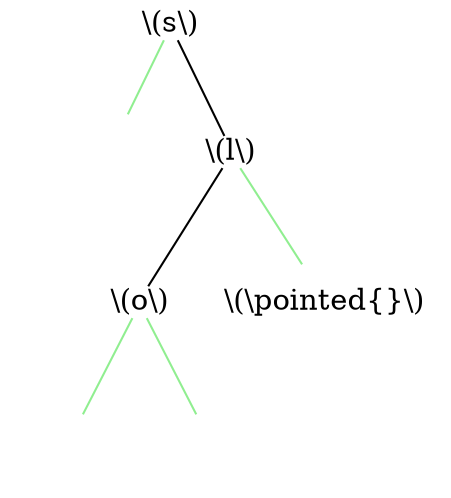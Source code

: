 graph {
	size="4,4"
	0 [label="\\(s\\)" shape=plain]
	1 [label="" shape=none]
	0 -- 1 [color=lightgreen]
	2 [label="\\(l\\)" shape=plain]
	0 -- 2
	3 [label="\\(o\\)" shape=plain]
	2 -- 3
	4 [label="" shape=none]
	3 -- 4 [color=lightgreen]
	5 [label="" shape=none]
	3 -- 5 [color=lightgreen]
	6 [label="\\(\\pointed{}\\)" shape=none]
	2 -- 6 [color=lightgreen]
}
